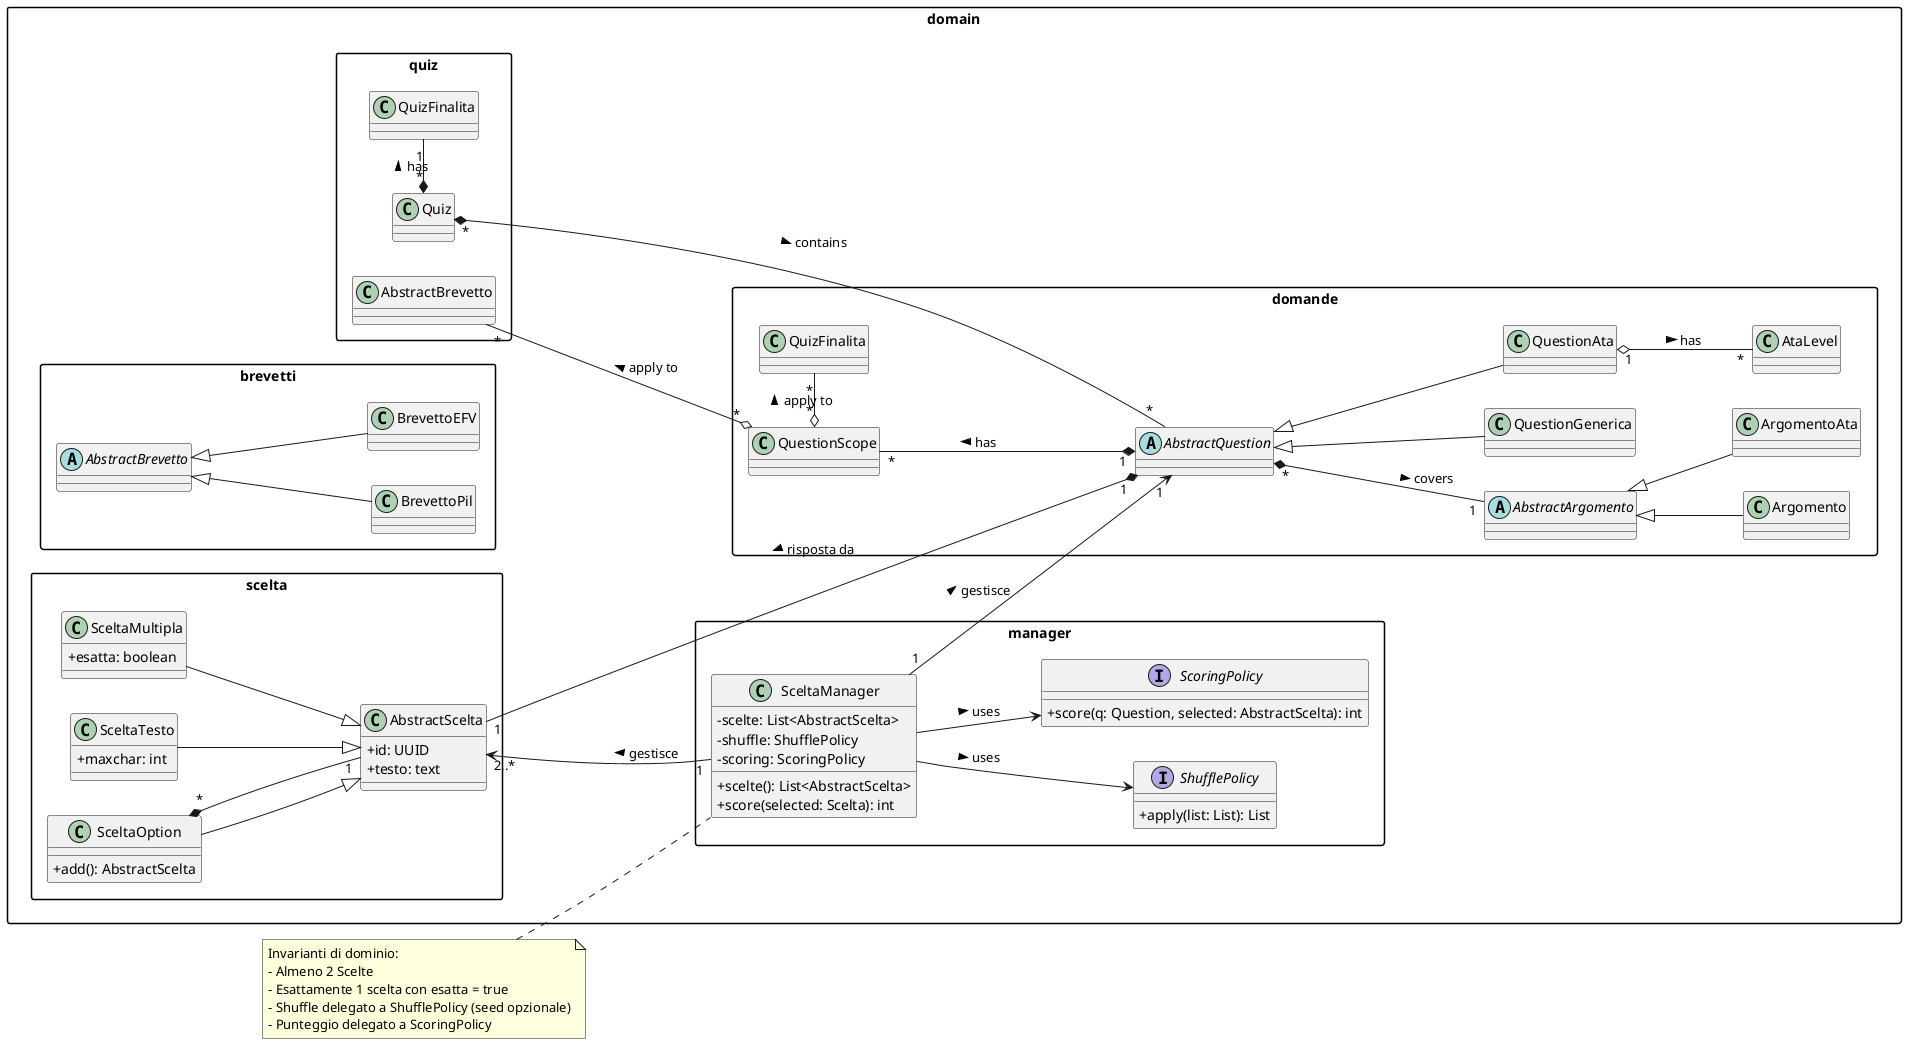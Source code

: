 @startuml
skinparam classAttributeIconSize 0
skinparam packageStyle rectangle
'top to bottom direction
left to right direction


package "domain"{

package "domande" as PkgDomande {
  abstract class AbstractArgomento
  abstract class AbstractQuestion
  class QuestionGenerica
  class QuestionAta
  class QuestionScope
  class Argomento
  class ArgomentoAta
  class AtaLevel

  AbstractQuestion <|-- QuestionGenerica
  AbstractQuestion <|-- QuestionAta
  AbstractArgomento <|-- Argomento
  AbstractArgomento <|-- ArgomentoAta

  QuestionScope "*" --* "1" AbstractQuestion : has <
  QuestionAta "1" o-- "*" AtaLevel : has >
  QuestionScope "*" o- "*" QuizFinalita : apply to >
  AbstractQuestion "*" *-- "1" AbstractArgomento : covers >
  }
package "quiz" as PkgQuiz {
  class Quiz
  class QuizFinalita
  AbstractBrevetto "*" --o "*" QuestionScope : apply to <

  Quiz "*" *-- "*" AbstractQuestion : contains >
  Quiz "*" *- "1" QuizFinalita : has >
  }

package "brevetti" as PkgBrevetti {
  abstract class AbstractBrevetto
  class BrevettoPil
  class BrevettoEFV

  AbstractBrevetto <|-- BrevettoEFV
  AbstractBrevetto <|-- BrevettoPil
  }

package "scelta" as PkgScelta {
    class AbstractScelta{
        +id: UUID
        +testo: text
        }
    class SceltaMultipla{
        +esatta: boolean
    }
    class SceltaTesto{
        +maxchar: int
    }
    class SceltaOption {
        +add(): AbstractScelta
    }
  SceltaMultipla --|> AbstractScelta
  SceltaTesto --|> AbstractScelta
  SceltaOption --|> AbstractScelta

  SceltaOption "*" *-- "1" AbstractScelta
  AbstractScelta "1" ---* "1" AbstractQuestion : risposta da <
'  OptionManager -[hidden]down-- ScoringPolicy
'  OptionManager -[hidden]down-- ShufflePolicy
  }
  package "manager" as PkgManager {
    class SceltaManager{
      -scelte: List<AbstractScelta>
      -shuffle: ShufflePolicy
      -scoring: ScoringPolicy
      +scelte(): List<AbstractScelta>
      +score(selected: Scelta): int
    }
      interface ShufflePolicy {
            +apply(list: List): List
            }
      interface ScoringPolicy {
            +score(q: Question, selected: AbstractScelta): int
            }
  SceltaManager --> ShufflePolicy: uses >
  SceltaManager --> ScoringPolicy: uses >
  SceltaManager "1" --> "1" AbstractQuestion: gestisce >
  SceltaManager "1" --> "2..*" AbstractScelta: gestisce >
  SceltaManager -[hidden]up- AbstractScelta
      }
}
'together {
'  PkgDomande -[hidden]- PkgRisposta
'  PkgBrevetti -[hidden]-- PkgRisposta
'  PkgRisposta -[hidden]- PkgQuiz
'  }

note left of SceltaManager
  Invarianti di dominio:
  - Almeno 2 Scelte
  - Esattamente 1 scelta con esatta = true
  - Shuffle delegato a ShufflePolicy (seed opzionale)
  - Punteggio delegato a ScoringPolicy
end note
@enduml
